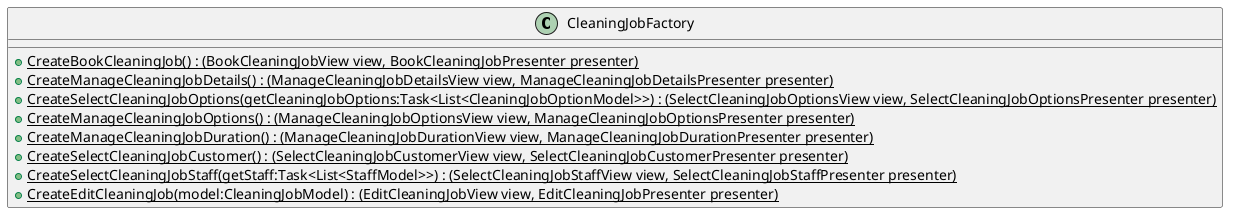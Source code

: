 @startuml
class CleaningJobFactory {
    + {static} CreateBookCleaningJob() : (BookCleaningJobView view, BookCleaningJobPresenter presenter)
    + {static} CreateManageCleaningJobDetails() : (ManageCleaningJobDetailsView view, ManageCleaningJobDetailsPresenter presenter)
    + {static} CreateSelectCleaningJobOptions(getCleaningJobOptions:Task<List<CleaningJobOptionModel>>) : (SelectCleaningJobOptionsView view, SelectCleaningJobOptionsPresenter presenter)
    + {static} CreateManageCleaningJobOptions() : (ManageCleaningJobOptionsView view, ManageCleaningJobOptionsPresenter presenter)
    + {static} CreateManageCleaningJobDuration() : (ManageCleaningJobDurationView view, ManageCleaningJobDurationPresenter presenter)
    + {static} CreateSelectCleaningJobCustomer() : (SelectCleaningJobCustomerView view, SelectCleaningJobCustomerPresenter presenter)
    + {static} CreateSelectCleaningJobStaff(getStaff:Task<List<StaffModel>>) : (SelectCleaningJobStaffView view, SelectCleaningJobStaffPresenter presenter)
    + {static} CreateEditCleaningJob(model:CleaningJobModel) : (EditCleaningJobView view, EditCleaningJobPresenter presenter)
}
@enduml
